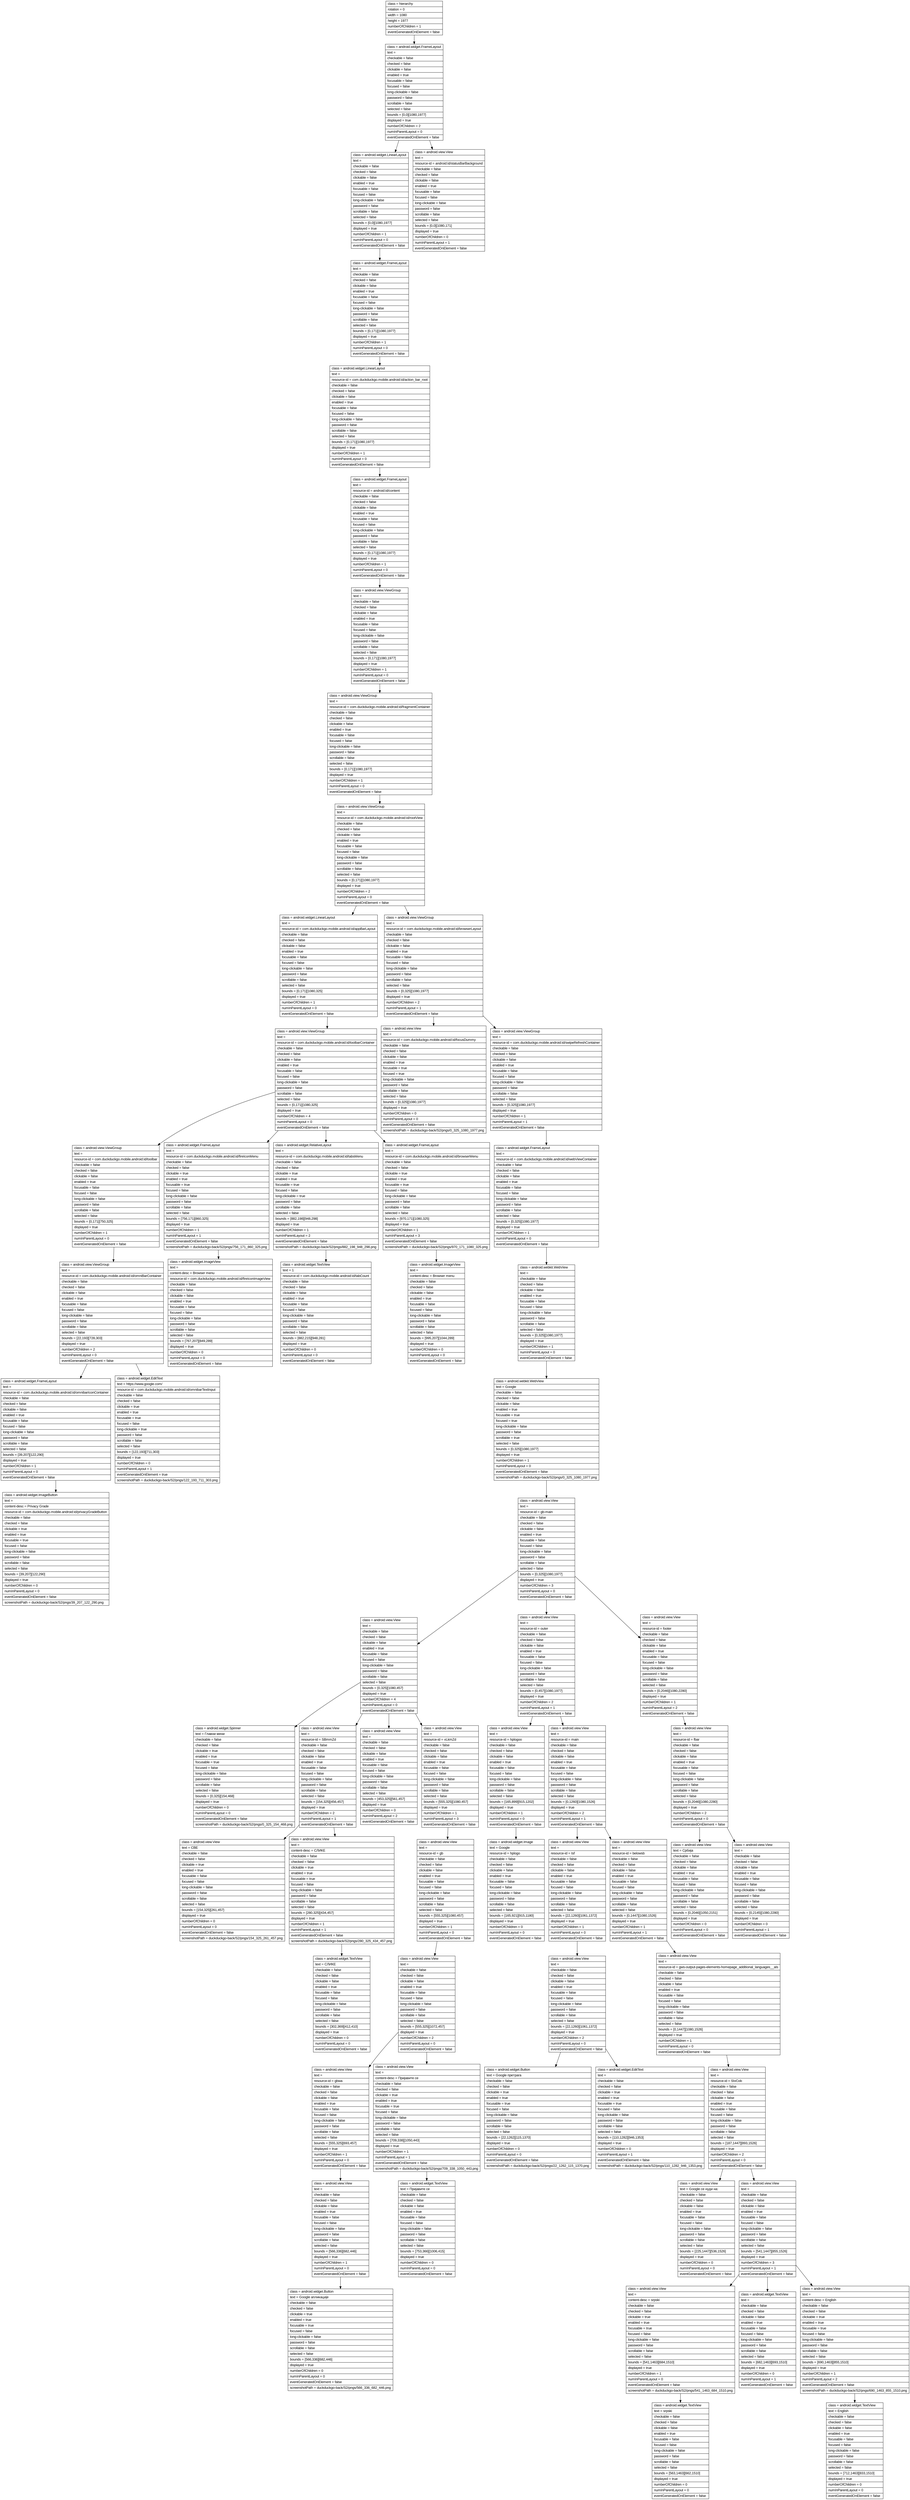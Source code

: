 digraph Layout {

	node [shape=record fontname=Arial];

	0	[label="{class = hierarchy\l|rotation = 0\l|width = 1080\l|height = 1977\l|numberOfChildren = 1\l|eventGeneratedOnElement = false \l}"]
	1	[label="{class = android.widget.FrameLayout\l|text = \l|checkable = false\l|checked = false\l|clickable = false\l|enabled = true\l|focusable = false\l|focused = false\l|long-clickable = false\l|password = false\l|scrollable = false\l|selected = false\l|bounds = [0,0][1080,1977]\l|displayed = true\l|numberOfChildren = 2\l|numInParentLayout = 0\l|eventGeneratedOnElement = false \l}"]
	2	[label="{class = android.widget.LinearLayout\l|text = \l|checkable = false\l|checked = false\l|clickable = false\l|enabled = true\l|focusable = false\l|focused = false\l|long-clickable = false\l|password = false\l|scrollable = false\l|selected = false\l|bounds = [0,0][1080,1977]\l|displayed = true\l|numberOfChildren = 1\l|numInParentLayout = 0\l|eventGeneratedOnElement = false \l}"]
	3	[label="{class = android.view.View\l|text = \l|resource-id = android:id/statusBarBackground\l|checkable = false\l|checked = false\l|clickable = false\l|enabled = true\l|focusable = false\l|focused = false\l|long-clickable = false\l|password = false\l|scrollable = false\l|selected = false\l|bounds = [0,0][1080,171]\l|displayed = true\l|numberOfChildren = 0\l|numInParentLayout = 1\l|eventGeneratedOnElement = false \l}"]
	4	[label="{class = android.widget.FrameLayout\l|text = \l|checkable = false\l|checked = false\l|clickable = false\l|enabled = true\l|focusable = false\l|focused = false\l|long-clickable = false\l|password = false\l|scrollable = false\l|selected = false\l|bounds = [0,171][1080,1977]\l|displayed = true\l|numberOfChildren = 1\l|numInParentLayout = 0\l|eventGeneratedOnElement = false \l}"]
	5	[label="{class = android.widget.LinearLayout\l|text = \l|resource-id = com.duckduckgo.mobile.android:id/action_bar_root\l|checkable = false\l|checked = false\l|clickable = false\l|enabled = true\l|focusable = false\l|focused = false\l|long-clickable = false\l|password = false\l|scrollable = false\l|selected = false\l|bounds = [0,171][1080,1977]\l|displayed = true\l|numberOfChildren = 1\l|numInParentLayout = 0\l|eventGeneratedOnElement = false \l}"]
	6	[label="{class = android.widget.FrameLayout\l|text = \l|resource-id = android:id/content\l|checkable = false\l|checked = false\l|clickable = false\l|enabled = true\l|focusable = false\l|focused = false\l|long-clickable = false\l|password = false\l|scrollable = false\l|selected = false\l|bounds = [0,171][1080,1977]\l|displayed = true\l|numberOfChildren = 1\l|numInParentLayout = 0\l|eventGeneratedOnElement = false \l}"]
	7	[label="{class = android.view.ViewGroup\l|text = \l|checkable = false\l|checked = false\l|clickable = false\l|enabled = true\l|focusable = false\l|focused = false\l|long-clickable = false\l|password = false\l|scrollable = false\l|selected = false\l|bounds = [0,171][1080,1977]\l|displayed = true\l|numberOfChildren = 1\l|numInParentLayout = 0\l|eventGeneratedOnElement = false \l}"]
	8	[label="{class = android.view.ViewGroup\l|text = \l|resource-id = com.duckduckgo.mobile.android:id/fragmentContainer\l|checkable = false\l|checked = false\l|clickable = false\l|enabled = true\l|focusable = false\l|focused = false\l|long-clickable = false\l|password = false\l|scrollable = false\l|selected = false\l|bounds = [0,171][1080,1977]\l|displayed = true\l|numberOfChildren = 1\l|numInParentLayout = 0\l|eventGeneratedOnElement = false \l}"]
	9	[label="{class = android.view.ViewGroup\l|text = \l|resource-id = com.duckduckgo.mobile.android:id/rootView\l|checkable = false\l|checked = false\l|clickable = false\l|enabled = true\l|focusable = false\l|focused = false\l|long-clickable = false\l|password = false\l|scrollable = false\l|selected = false\l|bounds = [0,171][1080,1977]\l|displayed = true\l|numberOfChildren = 2\l|numInParentLayout = 0\l|eventGeneratedOnElement = false \l}"]
	10	[label="{class = android.widget.LinearLayout\l|text = \l|resource-id = com.duckduckgo.mobile.android:id/appBarLayout\l|checkable = false\l|checked = false\l|clickable = false\l|enabled = true\l|focusable = false\l|focused = false\l|long-clickable = false\l|password = false\l|scrollable = false\l|selected = false\l|bounds = [0,171][1080,325]\l|displayed = true\l|numberOfChildren = 1\l|numInParentLayout = 0\l|eventGeneratedOnElement = false \l}"]
	11	[label="{class = android.view.ViewGroup\l|text = \l|resource-id = com.duckduckgo.mobile.android:id/browserLayout\l|checkable = false\l|checked = false\l|clickable = false\l|enabled = true\l|focusable = false\l|focused = false\l|long-clickable = false\l|password = false\l|scrollable = false\l|selected = false\l|bounds = [0,325][1080,1977]\l|displayed = true\l|numberOfChildren = 2\l|numInParentLayout = 1\l|eventGeneratedOnElement = false \l}"]
	12	[label="{class = android.view.ViewGroup\l|text = \l|resource-id = com.duckduckgo.mobile.android:id/toolbarContainer\l|checkable = false\l|checked = false\l|clickable = false\l|enabled = true\l|focusable = false\l|focused = false\l|long-clickable = false\l|password = false\l|scrollable = false\l|selected = false\l|bounds = [0,171][1080,325]\l|displayed = true\l|numberOfChildren = 4\l|numInParentLayout = 0\l|eventGeneratedOnElement = false \l}"]
	13	[label="{class = android.view.View\l|text = \l|resource-id = com.duckduckgo.mobile.android:id/focusDummy\l|checkable = false\l|checked = false\l|clickable = false\l|enabled = true\l|focusable = true\l|focused = true\l|long-clickable = false\l|password = false\l|scrollable = false\l|selected = false\l|bounds = [0,325][1080,1977]\l|displayed = true\l|numberOfChildren = 0\l|numInParentLayout = 0\l|eventGeneratedOnElement = false \l|screenshotPath = duckduckgo-back/S2/pngs/0_325_1080_1977.png\l}"]
	14	[label="{class = android.view.ViewGroup\l|text = \l|resource-id = com.duckduckgo.mobile.android:id/swipeRefreshContainer\l|checkable = false\l|checked = false\l|clickable = false\l|enabled = true\l|focusable = false\l|focused = false\l|long-clickable = false\l|password = false\l|scrollable = false\l|selected = false\l|bounds = [0,325][1080,1977]\l|displayed = true\l|numberOfChildren = 1\l|numInParentLayout = 1\l|eventGeneratedOnElement = false \l}"]
	15	[label="{class = android.view.ViewGroup\l|text = \l|resource-id = com.duckduckgo.mobile.android:id/toolbar\l|checkable = false\l|checked = false\l|clickable = false\l|enabled = true\l|focusable = false\l|focused = false\l|long-clickable = false\l|password = false\l|scrollable = false\l|selected = false\l|bounds = [0,171][750,325]\l|displayed = true\l|numberOfChildren = 1\l|numInParentLayout = 0\l|eventGeneratedOnElement = false \l}"]
	16	[label="{class = android.widget.FrameLayout\l|text = \l|resource-id = com.duckduckgo.mobile.android:id/fireIconMenu\l|checkable = false\l|checked = false\l|clickable = true\l|enabled = true\l|focusable = true\l|focused = false\l|long-clickable = false\l|password = false\l|scrollable = false\l|selected = false\l|bounds = [756,171][860,325]\l|displayed = true\l|numberOfChildren = 1\l|numInParentLayout = 1\l|eventGeneratedOnElement = false \l|screenshotPath = duckduckgo-back/S2/pngs/756_171_860_325.png\l}"]
	17	[label="{class = android.widget.RelativeLayout\l|text = \l|resource-id = com.duckduckgo.mobile.android:id/tabsMenu\l|checkable = false\l|checked = false\l|clickable = true\l|enabled = true\l|focusable = true\l|focused = false\l|long-clickable = true\l|password = false\l|scrollable = false\l|selected = false\l|bounds = [882,198][948,298]\l|displayed = true\l|numberOfChildren = 1\l|numInParentLayout = 2\l|eventGeneratedOnElement = false \l|screenshotPath = duckduckgo-back/S2/pngs/882_198_948_298.png\l}"]
	18	[label="{class = android.widget.FrameLayout\l|text = \l|resource-id = com.duckduckgo.mobile.android:id/browserMenu\l|checkable = false\l|checked = false\l|clickable = true\l|enabled = true\l|focusable = true\l|focused = false\l|long-clickable = false\l|password = false\l|scrollable = false\l|selected = false\l|bounds = [970,171][1080,325]\l|displayed = true\l|numberOfChildren = 1\l|numInParentLayout = 3\l|eventGeneratedOnElement = false \l|screenshotPath = duckduckgo-back/S2/pngs/970_171_1080_325.png\l}"]
	19	[label="{class = android.widget.FrameLayout\l|text = \l|resource-id = com.duckduckgo.mobile.android:id/webViewContainer\l|checkable = false\l|checked = false\l|clickable = false\l|enabled = true\l|focusable = false\l|focused = false\l|long-clickable = false\l|password = false\l|scrollable = false\l|selected = false\l|bounds = [0,325][1080,1977]\l|displayed = true\l|numberOfChildren = 1\l|numInParentLayout = 0\l|eventGeneratedOnElement = false \l}"]
	20	[label="{class = android.view.ViewGroup\l|text = \l|resource-id = com.duckduckgo.mobile.android:id/omniBarContainer\l|checkable = false\l|checked = false\l|clickable = false\l|enabled = true\l|focusable = false\l|focused = false\l|long-clickable = false\l|password = false\l|scrollable = false\l|selected = false\l|bounds = [22,193][728,303]\l|displayed = true\l|numberOfChildren = 2\l|numInParentLayout = 0\l|eventGeneratedOnElement = false \l}"]
	21	[label="{class = android.widget.ImageView\l|text = \l|content-desc = Browser menu\l|resource-id = com.duckduckgo.mobile.android:id/fireIconImageView\l|checkable = false\l|checked = false\l|clickable = false\l|enabled = true\l|focusable = false\l|focused = false\l|long-clickable = false\l|password = false\l|scrollable = false\l|selected = false\l|bounds = [767,207][849,289]\l|displayed = true\l|numberOfChildren = 0\l|numInParentLayout = 0\l|eventGeneratedOnElement = false \l}"]
	22	[label="{class = android.widget.TextView\l|text = 1\l|resource-id = com.duckduckgo.mobile.android:id/tabCount\l|checkable = false\l|checked = false\l|clickable = false\l|enabled = true\l|focusable = false\l|focused = false\l|long-clickable = false\l|password = false\l|scrollable = false\l|selected = false\l|bounds = [882,215][948,281]\l|displayed = true\l|numberOfChildren = 0\l|numInParentLayout = 0\l|eventGeneratedOnElement = false \l}"]
	23	[label="{class = android.widget.ImageView\l|text = \l|content-desc = Browser menu\l|checkable = false\l|checked = false\l|clickable = false\l|enabled = true\l|focusable = false\l|focused = false\l|long-clickable = false\l|password = false\l|scrollable = false\l|selected = false\l|bounds = [995,207][1044,289]\l|displayed = true\l|numberOfChildren = 0\l|numInParentLayout = 0\l|eventGeneratedOnElement = false \l}"]
	24	[label="{class = android.webkit.WebView\l|text = \l|checkable = false\l|checked = false\l|clickable = false\l|enabled = true\l|focusable = false\l|focused = false\l|long-clickable = false\l|password = false\l|scrollable = false\l|selected = false\l|bounds = [0,325][1080,1977]\l|displayed = true\l|numberOfChildren = 1\l|numInParentLayout = 0\l|eventGeneratedOnElement = false \l}"]
	25	[label="{class = android.widget.FrameLayout\l|text = \l|resource-id = com.duckduckgo.mobile.android:id/omnibarIconContainer\l|checkable = false\l|checked = false\l|clickable = false\l|enabled = true\l|focusable = false\l|focused = false\l|long-clickable = false\l|password = false\l|scrollable = false\l|selected = false\l|bounds = [39,207][122,290]\l|displayed = true\l|numberOfChildren = 1\l|numInParentLayout = 0\l|eventGeneratedOnElement = false \l}"]
	26	[label="{class = android.widget.EditText\l|text = https://www.google.com/\l|resource-id = com.duckduckgo.mobile.android:id/omnibarTextInput\l|checkable = false\l|checked = false\l|clickable = true\l|enabled = true\l|focusable = true\l|focused = false\l|long-clickable = true\l|password = false\l|scrollable = false\l|selected = false\l|bounds = [122,193][711,303]\l|displayed = true\l|numberOfChildren = 0\l|numInParentLayout = 1\l|eventGeneratedOnElement = true \l|screenshotPath = duckduckgo-back/S2/pngs/122_193_711_303.png\l}"]
	27	[label="{class = android.webkit.WebView\l|text = Google\l|checkable = false\l|checked = false\l|clickable = false\l|enabled = true\l|focusable = true\l|focused = true\l|long-clickable = false\l|password = false\l|scrollable = true\l|selected = false\l|bounds = [0,325][1080,1977]\l|displayed = true\l|numberOfChildren = 1\l|numInParentLayout = 0\l|eventGeneratedOnElement = false \l|screenshotPath = duckduckgo-back/S2/pngs/0_325_1080_1977.png\l}"]
	28	[label="{class = android.widget.ImageButton\l|text = \l|content-desc = Privacy Grade\l|resource-id = com.duckduckgo.mobile.android:id/privacyGradeButton\l|checkable = false\l|checked = false\l|clickable = true\l|enabled = true\l|focusable = true\l|focused = false\l|long-clickable = false\l|password = false\l|scrollable = false\l|selected = false\l|bounds = [39,207][122,290]\l|displayed = true\l|numberOfChildren = 0\l|numInParentLayout = 0\l|eventGeneratedOnElement = false \l|screenshotPath = duckduckgo-back/S2/pngs/39_207_122_290.png\l}"]
	29	[label="{class = android.view.View\l|text = \l|resource-id = gb-main\l|checkable = false\l|checked = false\l|clickable = false\l|enabled = true\l|focusable = false\l|focused = false\l|long-clickable = false\l|password = false\l|scrollable = false\l|selected = false\l|bounds = [0,325][1080,1977]\l|displayed = true\l|numberOfChildren = 3\l|numInParentLayout = 0\l|eventGeneratedOnElement = false \l}"]
	30	[label="{class = android.view.View\l|text = \l|checkable = false\l|checked = false\l|clickable = false\l|enabled = true\l|focusable = false\l|focused = false\l|long-clickable = false\l|password = false\l|scrollable = false\l|selected = false\l|bounds = [0,325][1080,457]\l|displayed = true\l|numberOfChildren = 4\l|numInParentLayout = 0\l|eventGeneratedOnElement = false \l}"]
	31	[label="{class = android.view.View\l|text = \l|resource-id = outer\l|checkable = false\l|checked = false\l|clickable = false\l|enabled = true\l|focusable = false\l|focused = false\l|long-clickable = false\l|password = false\l|scrollable = false\l|selected = false\l|bounds = [0,457][1080,1977]\l|displayed = true\l|numberOfChildren = 2\l|numInParentLayout = 1\l|eventGeneratedOnElement = false \l}"]
	32	[label="{class = android.view.View\l|text = \l|resource-id = footer\l|checkable = false\l|checked = false\l|clickable = false\l|enabled = true\l|focusable = false\l|focused = false\l|long-clickable = false\l|password = false\l|scrollable = false\l|selected = false\l|bounds = [0,2046][1080,2280]\l|displayed = true\l|numberOfChildren = 1\l|numInParentLayout = 2\l|eventGeneratedOnElement = false \l}"]
	33	[label="{class = android.widget.Spinner\l|text = Главни мени\l|checkable = false\l|checked = false\l|clickable = true\l|enabled = true\l|focusable = true\l|focused = false\l|long-clickable = false\l|password = false\l|scrollable = false\l|selected = false\l|bounds = [0,325][154,468]\l|displayed = true\l|numberOfChildren = 0\l|numInParentLayout = 0\l|eventGeneratedOnElement = false \l|screenshotPath = duckduckgo-back/S2/pngs/0_325_154_468.png\l}"]
	34	[label="{class = android.view.View\l|text = \l|resource-id = SBmmZd\l|checkable = false\l|checked = false\l|clickable = false\l|enabled = true\l|focusable = false\l|focused = false\l|long-clickable = false\l|password = false\l|scrollable = false\l|selected = false\l|bounds = [154,325][456,457]\l|displayed = true\l|numberOfChildren = 2\l|numInParentLayout = 1\l|eventGeneratedOnElement = false \l}"]
	35	[label="{class = android.view.View\l|text = \l|checkable = false\l|checked = false\l|clickable = false\l|enabled = true\l|focusable = false\l|focused = false\l|long-clickable = false\l|password = false\l|scrollable = false\l|selected = false\l|bounds = [453,325][561,457]\l|displayed = true\l|numberOfChildren = 0\l|numInParentLayout = 2\l|eventGeneratedOnElement = false \l}"]
	36	[label="{class = android.view.View\l|text = \l|resource-id = vLkmZd\l|checkable = false\l|checked = false\l|clickable = false\l|enabled = true\l|focusable = false\l|focused = false\l|long-clickable = false\l|password = false\l|scrollable = false\l|selected = false\l|bounds = [555,325][1080,457]\l|displayed = true\l|numberOfChildren = 1\l|numInParentLayout = 3\l|eventGeneratedOnElement = false \l}"]
	37	[label="{class = android.view.View\l|text = \l|resource-id = hplogoo\l|checkable = false\l|checked = false\l|clickable = false\l|enabled = true\l|focusable = false\l|focused = false\l|long-clickable = false\l|password = false\l|scrollable = false\l|selected = false\l|bounds = [165,899][915,1202]\l|displayed = true\l|numberOfChildren = 1\l|numInParentLayout = 0\l|eventGeneratedOnElement = false \l}"]
	38	[label="{class = android.view.View\l|text = \l|resource-id = main\l|checkable = false\l|checked = false\l|clickable = false\l|enabled = true\l|focusable = false\l|focused = false\l|long-clickable = false\l|password = false\l|scrollable = false\l|selected = false\l|bounds = [0,1260][1080,1526]\l|displayed = true\l|numberOfChildren = 2\l|numInParentLayout = 1\l|eventGeneratedOnElement = false \l}"]
	39	[label="{class = android.view.View\l|text = \l|resource-id = fbar\l|checkable = false\l|checked = false\l|clickable = false\l|enabled = true\l|focusable = false\l|focused = false\l|long-clickable = false\l|password = false\l|scrollable = false\l|selected = false\l|bounds = [0,2046][1080,2280]\l|displayed = true\l|numberOfChildren = 2\l|numInParentLayout = 0\l|eventGeneratedOnElement = false \l}"]
	40	[label="{class = android.view.View\l|text = СВЕ\l|checkable = false\l|checked = false\l|clickable = true\l|enabled = true\l|focusable = false\l|focused = false\l|long-clickable = false\l|password = false\l|scrollable = false\l|selected = false\l|bounds = [154,325][261,457]\l|displayed = true\l|numberOfChildren = 0\l|numInParentLayout = 0\l|eventGeneratedOnElement = false \l|screenshotPath = duckduckgo-back/S2/pngs/154_325_261_457.png\l}"]
	41	[label="{class = android.view.View\l|text = \l|content-desc = СЛИКЕ\l|checkable = false\l|checked = false\l|clickable = true\l|enabled = true\l|focusable = true\l|focused = false\l|long-clickable = false\l|password = false\l|scrollable = false\l|selected = false\l|bounds = [280,325][434,457]\l|displayed = true\l|numberOfChildren = 1\l|numInParentLayout = 1\l|eventGeneratedOnElement = false \l|screenshotPath = duckduckgo-back/S2/pngs/280_325_434_457.png\l}"]
	42	[label="{class = android.view.View\l|text = \l|resource-id = gb\l|checkable = false\l|checked = false\l|clickable = false\l|enabled = true\l|focusable = false\l|focused = false\l|long-clickable = false\l|password = false\l|scrollable = false\l|selected = false\l|bounds = [555,325][1080,457]\l|displayed = true\l|numberOfChildren = 1\l|numInParentLayout = 0\l|eventGeneratedOnElement = false \l}"]
	43	[label="{class = android.widget.Image\l|text = Google\l|resource-id = hplogo\l|checkable = false\l|checked = false\l|clickable = false\l|enabled = true\l|focusable = false\l|focused = false\l|long-clickable = false\l|password = false\l|scrollable = false\l|selected = false\l|bounds = [165,921][915,1180]\l|displayed = true\l|numberOfChildren = 0\l|numInParentLayout = 0\l|eventGeneratedOnElement = false \l}"]
	44	[label="{class = android.view.View\l|text = \l|resource-id = tsf\l|checkable = false\l|checked = false\l|clickable = false\l|enabled = true\l|focusable = false\l|focused = false\l|long-clickable = false\l|password = false\l|scrollable = false\l|selected = false\l|bounds = [22,1260][1061,1372]\l|displayed = true\l|numberOfChildren = 1\l|numInParentLayout = 0\l|eventGeneratedOnElement = false \l}"]
	45	[label="{class = android.view.View\l|text = \l|resource-id = belowsb\l|checkable = false\l|checked = false\l|clickable = false\l|enabled = true\l|focusable = false\l|focused = false\l|long-clickable = false\l|password = false\l|scrollable = false\l|selected = false\l|bounds = [0,1447][1080,1526]\l|displayed = true\l|numberOfChildren = 1\l|numInParentLayout = 1\l|eventGeneratedOnElement = false \l}"]
	46	[label="{class = android.view.View\l|text = Србија\l|checkable = false\l|checked = false\l|clickable = false\l|enabled = true\l|focusable = false\l|focused = false\l|long-clickable = false\l|password = false\l|scrollable = false\l|selected = false\l|bounds = [0,2046][1050,2151]\l|displayed = true\l|numberOfChildren = 0\l|numInParentLayout = 0\l|eventGeneratedOnElement = false \l}"]
	47	[label="{class = android.view.View\l|text = \l|checkable = false\l|checked = false\l|clickable = false\l|enabled = true\l|focusable = false\l|focused = false\l|long-clickable = false\l|password = false\l|scrollable = false\l|selected = false\l|bounds = [0,2145][1080,2280]\l|displayed = true\l|numberOfChildren = 0\l|numInParentLayout = 1\l|eventGeneratedOnElement = false \l}"]
	48	[label="{class = android.widget.TextView\l|text = СЛИКЕ\l|checkable = false\l|checked = false\l|clickable = false\l|enabled = true\l|focusable = false\l|focused = false\l|long-clickable = false\l|password = false\l|scrollable = false\l|selected = false\l|bounds = [302,369][412,410]\l|displayed = true\l|numberOfChildren = 0\l|numInParentLayout = 0\l|eventGeneratedOnElement = false \l}"]
	49	[label="{class = android.view.View\l|text = \l|checkable = false\l|checked = false\l|clickable = false\l|enabled = true\l|focusable = false\l|focused = false\l|long-clickable = false\l|password = false\l|scrollable = false\l|selected = false\l|bounds = [555,325][1072,457]\l|displayed = true\l|numberOfChildren = 2\l|numInParentLayout = 0\l|eventGeneratedOnElement = false \l}"]
	50	[label="{class = android.view.View\l|text = \l|checkable = false\l|checked = false\l|clickable = false\l|enabled = true\l|focusable = false\l|focused = false\l|long-clickable = false\l|password = false\l|scrollable = false\l|selected = false\l|bounds = [22,1260][1061,1372]\l|displayed = true\l|numberOfChildren = 2\l|numInParentLayout = 0\l|eventGeneratedOnElement = false \l}"]
	51	[label="{class = android.view.View\l|text = \l|resource-id = gws-output-pages-elements-homepage_additional_languages__als\l|checkable = false\l|checked = false\l|clickable = false\l|enabled = true\l|focusable = false\l|focused = false\l|long-clickable = false\l|password = false\l|scrollable = false\l|selected = false\l|bounds = [0,1447][1080,1526]\l|displayed = true\l|numberOfChildren = 1\l|numInParentLayout = 0\l|eventGeneratedOnElement = false \l}"]
	52	[label="{class = android.view.View\l|text = \l|resource-id = gbwa\l|checkable = false\l|checked = false\l|clickable = false\l|enabled = true\l|focusable = false\l|focused = false\l|long-clickable = false\l|password = false\l|scrollable = false\l|selected = false\l|bounds = [555,325][693,457]\l|displayed = true\l|numberOfChildren = 1\l|numInParentLayout = 0\l|eventGeneratedOnElement = false \l}"]
	53	[label="{class = android.view.View\l|text = \l|content-desc = Пријавите се\l|checkable = false\l|checked = false\l|clickable = true\l|enabled = true\l|focusable = true\l|focused = false\l|long-clickable = false\l|password = false\l|scrollable = false\l|selected = false\l|bounds = [709,338][1050,443]\l|displayed = true\l|numberOfChildren = 1\l|numInParentLayout = 1\l|eventGeneratedOnElement = false \l|screenshotPath = duckduckgo-back/S2/pngs/709_338_1050_443.png\l}"]
	54	[label="{class = android.widget.Button\l|text = Google претрага\l|checkable = false\l|checked = false\l|clickable = true\l|enabled = true\l|focusable = true\l|focused = false\l|long-clickable = false\l|password = false\l|scrollable = false\l|selected = false\l|bounds = [22,1262][115,1370]\l|displayed = true\l|numberOfChildren = 0\l|numInParentLayout = 0\l|eventGeneratedOnElement = false \l|screenshotPath = duckduckgo-back/S2/pngs/22_1262_115_1370.png\l}"]
	55	[label="{class = android.widget.EditText\l|text = \l|checkable = false\l|checked = false\l|clickable = true\l|enabled = true\l|focusable = true\l|focused = false\l|long-clickable = false\l|password = false\l|scrollable = false\l|selected = false\l|bounds = [110,1282][946,1353]\l|displayed = true\l|numberOfChildren = 0\l|numInParentLayout = 1\l|eventGeneratedOnElement = false \l|screenshotPath = duckduckgo-back/S2/pngs/110_1282_946_1353.png\l}"]
	56	[label="{class = android.view.View\l|text = \l|resource-id = SIvCob\l|checkable = false\l|checked = false\l|clickable = false\l|enabled = true\l|focusable = false\l|focused = false\l|long-clickable = false\l|password = false\l|scrollable = false\l|selected = false\l|bounds = [187,1447][893,1526]\l|displayed = true\l|numberOfChildren = 2\l|numInParentLayout = 0\l|eventGeneratedOnElement = false \l}"]
	57	[label="{class = android.view.View\l|text = \l|checkable = false\l|checked = false\l|clickable = false\l|enabled = true\l|focusable = false\l|focused = false\l|long-clickable = false\l|password = false\l|scrollable = false\l|selected = false\l|bounds = [566,336][682,446]\l|displayed = true\l|numberOfChildren = 1\l|numInParentLayout = 0\l|eventGeneratedOnElement = false \l}"]
	58	[label="{class = android.widget.TextView\l|text = Пријавите се\l|checkable = false\l|checked = false\l|clickable = false\l|enabled = true\l|focusable = false\l|focused = false\l|long-clickable = false\l|password = false\l|scrollable = false\l|selected = false\l|bounds = [753,366][1006,415]\l|displayed = true\l|numberOfChildren = 0\l|numInParentLayout = 0\l|eventGeneratedOnElement = false \l}"]
	59	[label="{class = android.view.View\l|text = Google се нуди на:\l|checkable = false\l|checked = false\l|clickable = false\l|enabled = true\l|focusable = false\l|focused = false\l|long-clickable = false\l|password = false\l|scrollable = false\l|selected = false\l|bounds = [225,1447][536,1526]\l|displayed = true\l|numberOfChildren = 0\l|numInParentLayout = 0\l|eventGeneratedOnElement = false \l}"]
	60	[label="{class = android.view.View\l|text = \l|checkable = false\l|checked = false\l|clickable = false\l|enabled = true\l|focusable = false\l|focused = false\l|long-clickable = false\l|password = false\l|scrollable = false\l|selected = false\l|bounds = [541,1447][855,1526]\l|displayed = true\l|numberOfChildren = 3\l|numInParentLayout = 1\l|eventGeneratedOnElement = false \l}"]
	61	[label="{class = android.widget.Button\l|text = Google апликације\l|checkable = false\l|checked = false\l|clickable = true\l|enabled = true\l|focusable = true\l|focused = false\l|long-clickable = false\l|password = false\l|scrollable = false\l|selected = false\l|bounds = [566,336][682,446]\l|displayed = true\l|numberOfChildren = 0\l|numInParentLayout = 0\l|eventGeneratedOnElement = false \l|screenshotPath = duckduckgo-back/S2/pngs/566_336_682_446.png\l}"]
	62	[label="{class = android.view.View\l|text = \l|content-desc = srpski\l|checkable = false\l|checked = false\l|clickable = true\l|enabled = true\l|focusable = true\l|focused = false\l|long-clickable = false\l|password = false\l|scrollable = false\l|selected = false\l|bounds = [541,1463][684,1510]\l|displayed = true\l|numberOfChildren = 1\l|numInParentLayout = 0\l|eventGeneratedOnElement = false \l|screenshotPath = duckduckgo-back/S2/pngs/541_1463_684_1510.png\l}"]
	63	[label="{class = android.widget.TextView\l|text =  \l|checkable = false\l|checked = false\l|clickable = false\l|enabled = true\l|focusable = false\l|focused = false\l|long-clickable = false\l|password = false\l|scrollable = false\l|selected = false\l|bounds = [682,1463][693,1510]\l|displayed = true\l|numberOfChildren = 0\l|numInParentLayout = 1\l|eventGeneratedOnElement = false \l}"]
	64	[label="{class = android.view.View\l|text = \l|content-desc = English\l|checkable = false\l|checked = false\l|clickable = true\l|enabled = true\l|focusable = true\l|focused = false\l|long-clickable = false\l|password = false\l|scrollable = false\l|selected = false\l|bounds = [690,1463][855,1510]\l|displayed = true\l|numberOfChildren = 1\l|numInParentLayout = 2\l|eventGeneratedOnElement = false \l|screenshotPath = duckduckgo-back/S2/pngs/690_1463_855_1510.png\l}"]
	65	[label="{class = android.widget.TextView\l|text = srpski\l|checkable = false\l|checked = false\l|clickable = false\l|enabled = true\l|focusable = false\l|focused = false\l|long-clickable = false\l|password = false\l|scrollable = false\l|selected = false\l|bounds = [563,1463][662,1510]\l|displayed = true\l|numberOfChildren = 0\l|numInParentLayout = 0\l|eventGeneratedOnElement = false \l}"]
	66	[label="{class = android.widget.TextView\l|text = English\l|checkable = false\l|checked = false\l|clickable = false\l|enabled = true\l|focusable = false\l|focused = false\l|long-clickable = false\l|password = false\l|scrollable = false\l|selected = false\l|bounds = [712,1463][833,1510]\l|displayed = true\l|numberOfChildren = 0\l|numInParentLayout = 0\l|eventGeneratedOnElement = false \l}"]


	0 -> 1
	1 -> 2
	1 -> 3
	2 -> 4
	4 -> 5
	5 -> 6
	6 -> 7
	7 -> 8
	8 -> 9
	9 -> 10
	9 -> 11
	10 -> 12
	11 -> 13
	11 -> 14
	12 -> 15
	12 -> 16
	12 -> 17
	12 -> 18
	14 -> 19
	15 -> 20
	16 -> 21
	17 -> 22
	18 -> 23
	19 -> 24
	20 -> 25
	20 -> 26
	24 -> 27
	25 -> 28
	27 -> 29
	29 -> 30
	29 -> 31
	29 -> 32
	30 -> 33
	30 -> 34
	30 -> 35
	30 -> 36
	31 -> 37
	31 -> 38
	32 -> 39
	34 -> 40
	34 -> 41
	36 -> 42
	37 -> 43
	38 -> 44
	38 -> 45
	39 -> 46
	39 -> 47
	41 -> 48
	42 -> 49
	44 -> 50
	45 -> 51
	49 -> 52
	49 -> 53
	50 -> 54
	50 -> 55
	51 -> 56
	52 -> 57
	53 -> 58
	56 -> 59
	56 -> 60
	57 -> 61
	60 -> 62
	60 -> 63
	60 -> 64
	62 -> 65
	64 -> 66


}